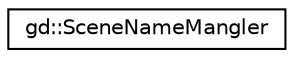 digraph "Graphical Class Hierarchy"
{
  edge [fontname="Helvetica",fontsize="10",labelfontname="Helvetica",labelfontsize="10"];
  node [fontname="Helvetica",fontsize="10",shape=record];
  rankdir="LR";
  Node1 [label="gd::SceneNameMangler",height=0.2,width=0.4,color="black", fillcolor="white", style="filled",URL="$classgd_1_1_scene_name_mangler.html",tooltip="Used to mangle the name of a scene. "];
}
